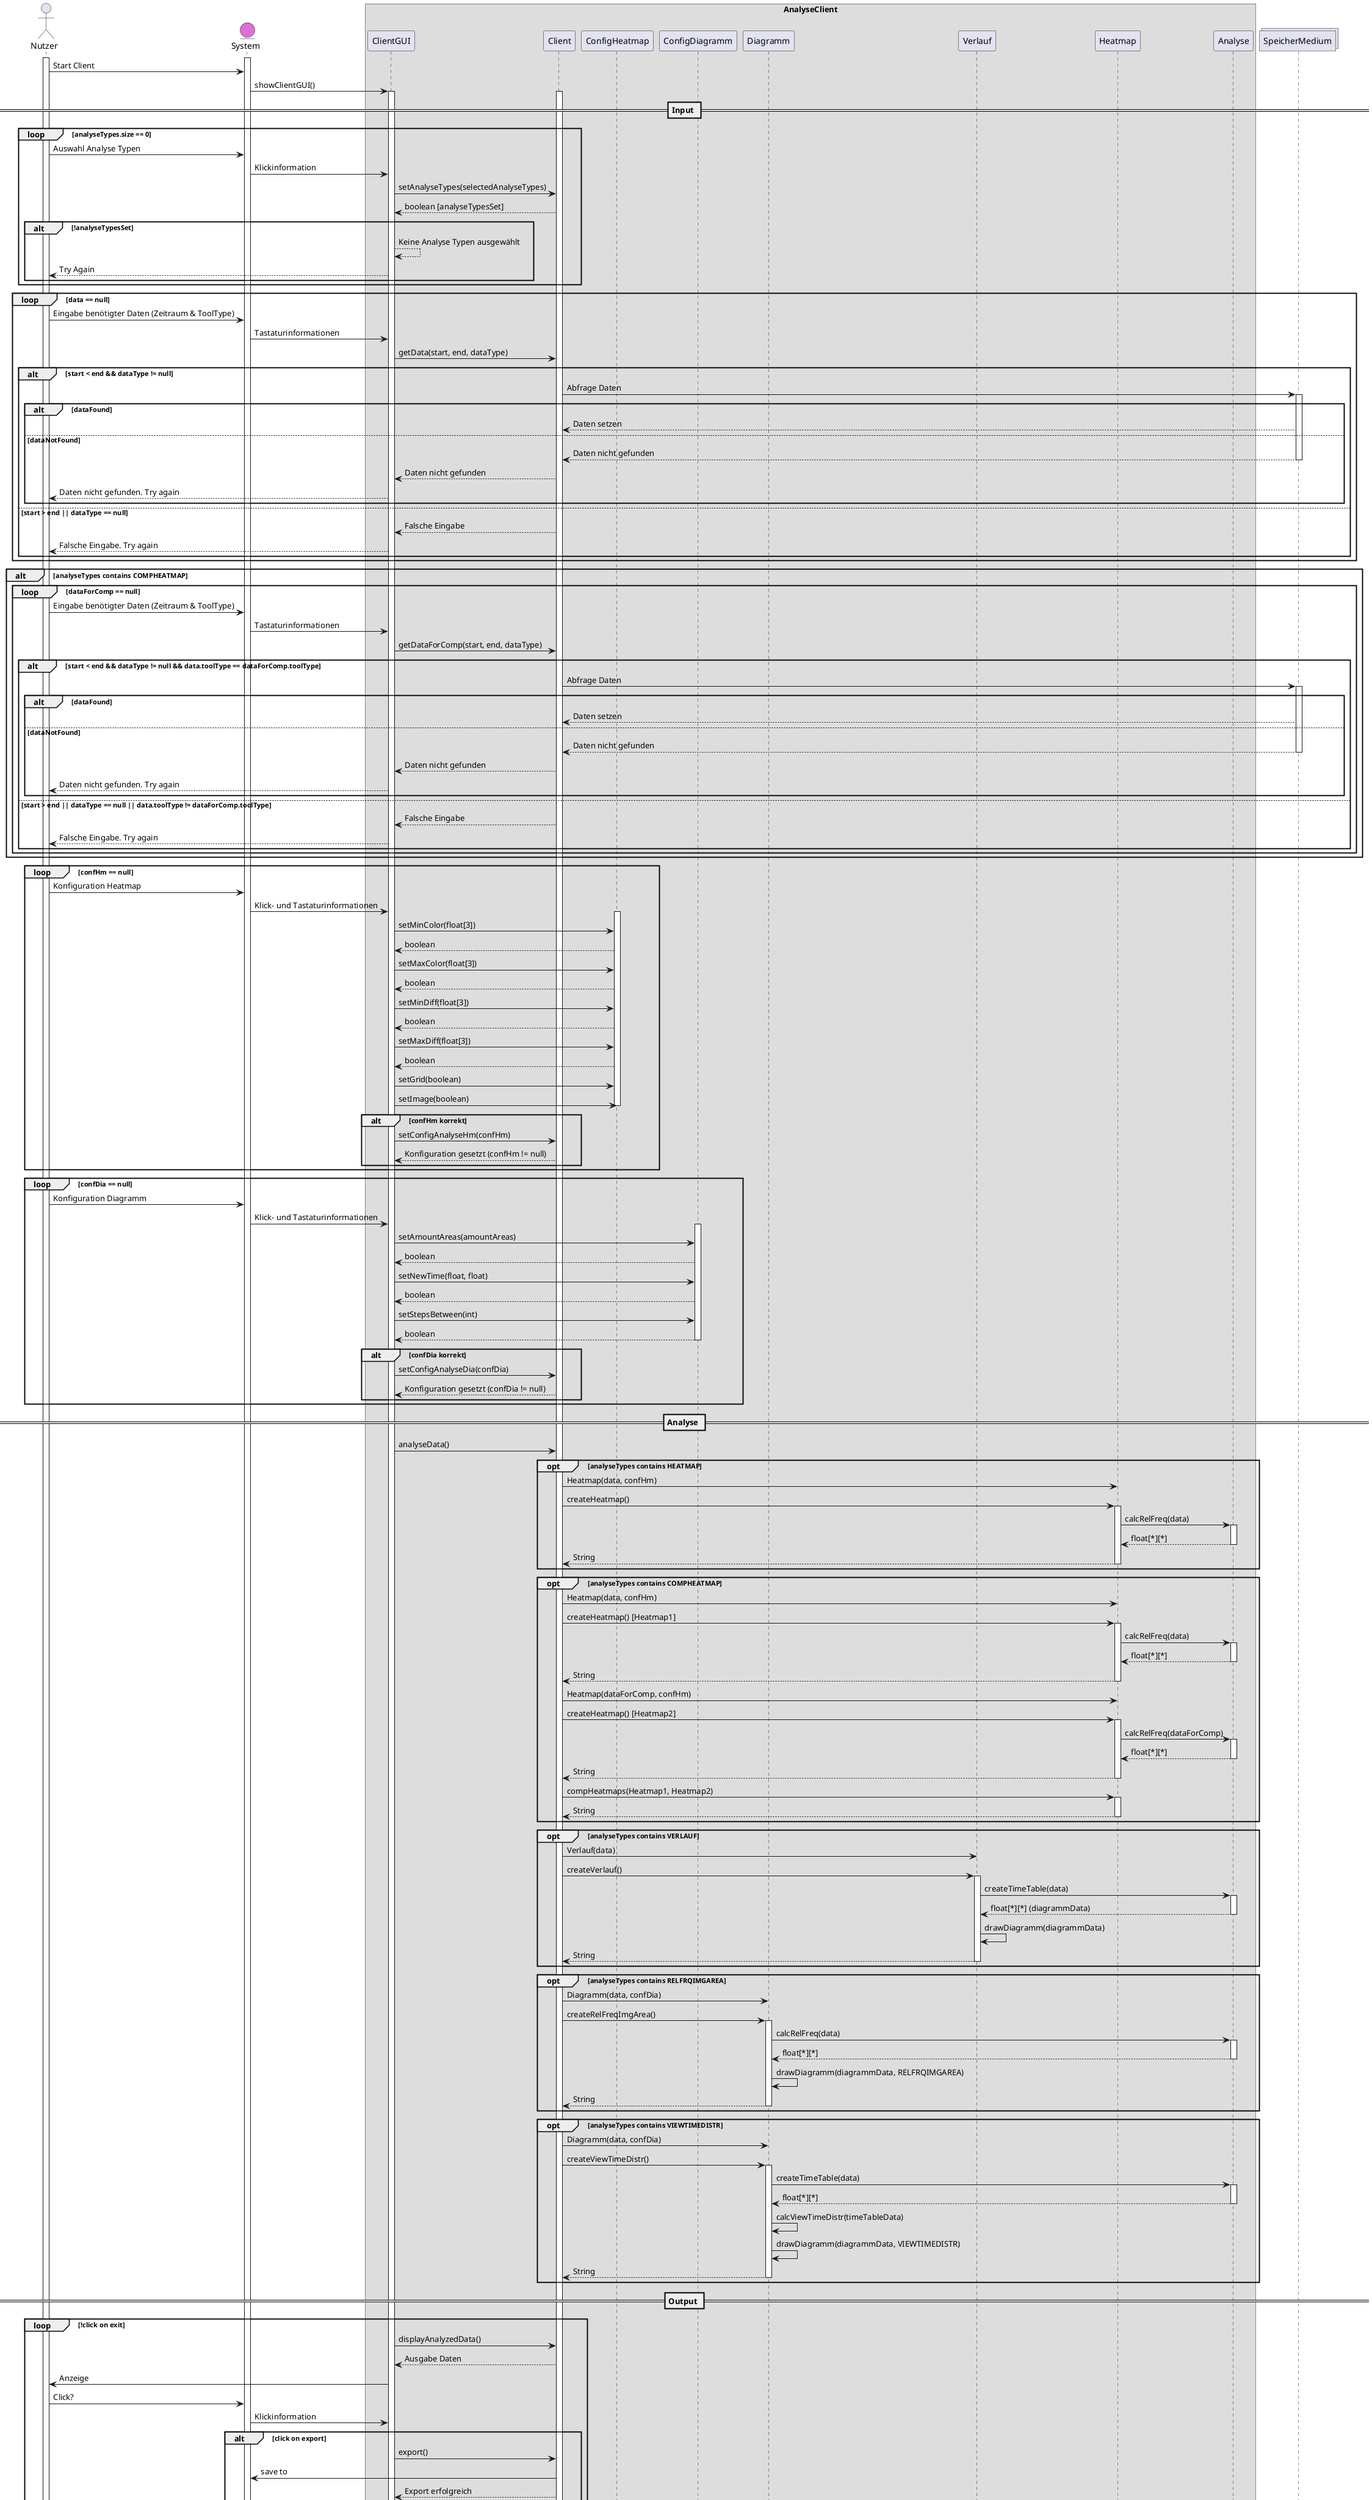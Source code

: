 @startuml Datenanalyse-Client

actor       Nutzer          as n
entity      System          as s    #DA70D5

box AnalyseClient
participant ClientGUI       as cg
participant Client          as c
participant ConfigHeatmap   as ch
participant ConfigDiagramm  as cd
participant Diagramm        as d
participant Verlauf         as v
participant Heatmap         as h
participant Analyse         as a
end box

collections SpeicherMedium  as sm

activate n
activate s

n -> s: Start Client
s -> cg: showClientGUI()
activate cg
activate c

== Input ==
loop analyseTypes.size == 0
    n -> s: Auswahl Analyse Typen
    s -> cg: Klickinformation
    cg -> c: setAnalyseTypes(selectedAnalyseTypes)
    c --> cg: boolean [analyseTypesSet]
    alt !analyseTypesSet
        cg --> cg: Keine Analyse Typen ausgewählt
        cg --> n: Try Again
    end
end

loop data == null
    n -> s: Eingabe benötigter Daten (Zeitraum & ToolType)
    s -> cg: Tastaturinformationen
    cg -> c: getData(start, end, dataType)
    alt start < end && dataType != null
        c -> sm: Abfrage Daten
        activate sm
        alt dataFound
            sm --> c: Daten setzen
        else dataNotFound
            sm --> c: Daten nicht gefunden
            deactivate sm
            c --> cg: Daten nicht gefunden
            cg --> n: Daten nicht gefunden. Try again
        end
    else start > end || dataType == null
        c --> cg: Falsche Eingabe
        cg --> n: Falsche Eingabe. Try again
    end
end

alt analyseTypes contains COMPHEATMAP
    loop dataForComp == null
        n -> s: Eingabe benötigter Daten (Zeitraum & ToolType)
        s -> cg: Tastaturinformationen
        cg -> c: getDataForComp(start, end, dataType)
        alt start < end && dataType != null && data.toolType == dataForComp.toolType
            c -> sm: Abfrage Daten
            activate sm
            alt dataFound
                sm --> c: Daten setzen
            else dataNotFound
                sm --> c: Daten nicht gefunden
                deactivate sm
                c --> cg: Daten nicht gefunden
                cg --> n: Daten nicht gefunden. Try again
            end
        else start > end || dataType == null || data.toolType != dataForComp.toolType
            c --> cg: Falsche Eingabe
            cg --> n: Falsche Eingabe. Try again
        end
    end
end

loop confHm == null
    n -> s: Konfiguration Heatmap
    s -> cg: Klick- und Tastaturinformationen
    activate ch
    cg -> ch: setMinColor(float[3])
    ch --> cg: boolean
    cg -> ch: setMaxColor(float[3])
    ch --> cg: boolean
    cg -> ch: setMinDiff(float[3])
    ch --> cg: boolean
    cg -> ch: setMaxDiff(float[3])
    ch --> cg: boolean
    cg -> ch: setGrid(boolean)
    cg -> ch: setImage(boolean)
    deactivate ch
    alt confHm korrekt
        cg -> c: setConfigAnalyseHm(confHm)
        c --> cg: Konfiguration gesetzt (confHm != null)
    end
end

loop confDia == null
    n -> s: Konfiguration Diagramm
    s -> cg: Klick- und Tastaturinformationen
    activate cd
    cg -> cd: setAmountAreas(amountAreas)
    cd --> cg: boolean
    cg -> cd: setNewTime(float, float)
    cd --> cg: boolean
    cg -> cd: setStepsBetween(int)
    cd --> cg: boolean
    deactivate cd
    alt confDia korrekt
        cg -> c: setConfigAnalyseDia(confDia)
        c --> cg: Konfiguration gesetzt (confDia != null)
    end
end

== Analyse ==
cg -> c: analyseData()
opt analyseTypes contains HEATMAP
    c -> h: Heatmap(data, confHm)
    c -> h: createHeatmap()
    activate h
    h -> a: calcRelFreq(data)
    activate a
    a --> h: float[*][*]
    deactivate a
    h --> c: String
    deactivate h
end
opt analyseTypes contains COMPHEATMAP
    c -> h: Heatmap(data, confHm)
    c -> h: createHeatmap() [Heatmap1]
    activate h
    h -> a: calcRelFreq(data)
    activate a
    a --> h: float[*][*]
    deactivate a
    h --> c: String
    deactivate h
    c -> h: Heatmap(dataForComp, confHm)
    c -> h: createHeatmap() [Heatmap2]
    activate h
    h -> a: calcRelFreq(dataForComp)
    activate a
    a --> h: float[*][*]
    deactivate a
    h --> c: String
    deactivate h
    c -> h: compHeatmaps(Heatmap1, Heatmap2)
    activate h
    h --> c: String
    deactivate h
end
opt analyseTypes contains VERLAUF
    c -> v: Verlauf(data)
    c -> v: createVerlauf()
    activate v
    v -> a: createTimeTable(data)
    activate a
    a --> v: float[*][*] (diagrammData)
    deactivate a
    v -> v: drawDiagramm(diagrammData)
    v --> c: String
    deactivate v
end
opt analyseTypes contains RELFRQIMGAREA
    c -> d: Diagramm(data, confDia)
    c -> d: createRelFreqImgArea()
    activate d
    d -> a: calcRelFreq(data)
    activate a
    a --> d: float[*][*]
    deactivate a
    d -> d: drawDiagramm(diagrammData, RELFRQIMGAREA)
    d --> c: String
    deactivate d
end
opt analyseTypes contains VIEWTIMEDISTR
    c -> d: Diagramm(data, confDia)
    c -> d: createViewTimeDistr()
    activate d
    d -> a: createTimeTable(data)
    activate a
    a --> d: float[*][*]
    deactivate a
    d -> d: calcViewTimeDistr(timeTableData)
    d -> d: drawDiagramm(diagrammData, VIEWTIMEDISTR)
    d --> c: String
    deactivate d
end

== Output ==
loop !click on exit
    cg -> c: displayAnalyzedData()
    c --> cg: Ausgabe Daten
    cg -> n: Anzeige
    n -> s: Click?
    s -> cg: Klickinformation
    alt click on export
        cg -> c: export()
        c -> s: save to
        c --> cg: Export erfolgreich
    else click on exportRaw
        cg -> c: exportRaw()
        c -> s: save to
        c --> cg: Export erfolgreich
    else click on exit
        cg -> cg: exit
    end
    
end
deactivate  c
deactivate  cg

'wer es bis hier hin geschafft hat: good job
@enduml
